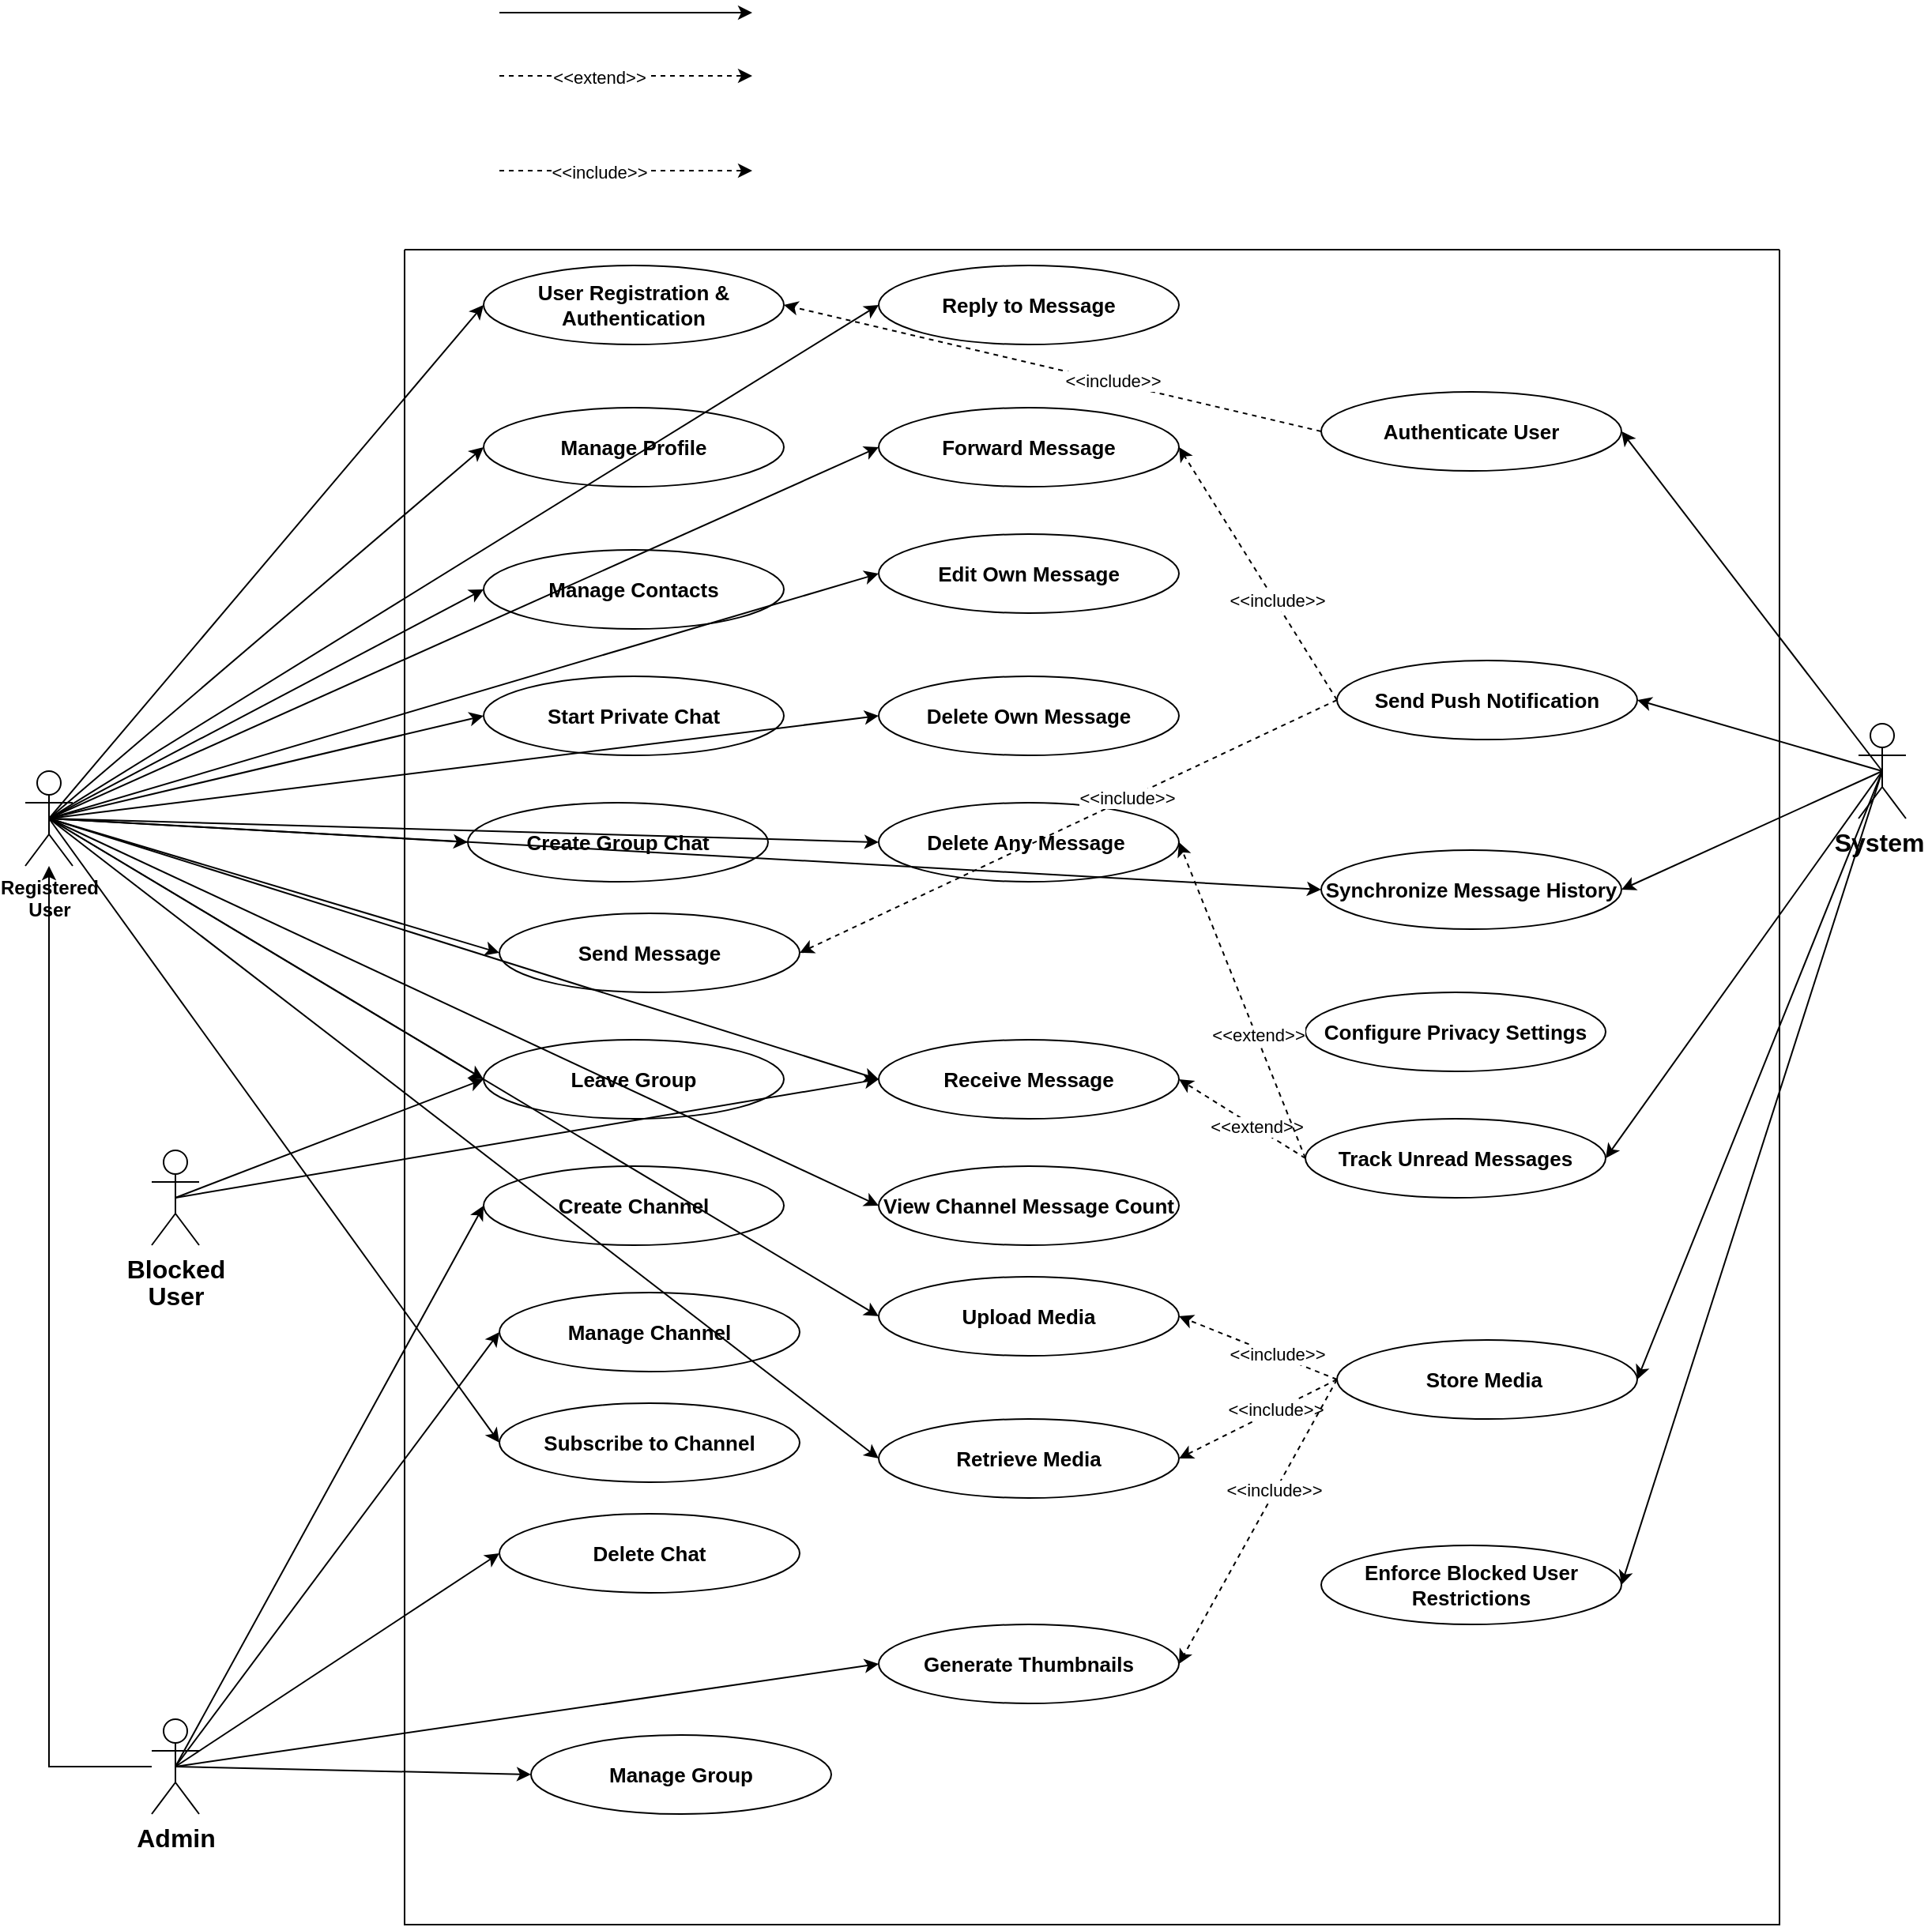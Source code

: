 <mxfile version="24.7.8">
  <diagram name="Page-1" id="CMhevKf3GD1KP75P-REN">
    <mxGraphModel dx="1156" dy="-207" grid="1" gridSize="10" guides="1" tooltips="1" connect="1" arrows="1" fold="1" page="1" pageScale="1" pageWidth="850" pageHeight="1400" math="0" shadow="0">
      <root>
        <mxCell id="0" />
        <mxCell id="1" parent="0" />
        <mxCell id="kx3W0ZN1TxM2vZaIyWMh-42" value="&lt;b style=&quot;&quot;&gt;&lt;span style=&quot;line-height: 107%;&quot;&gt;Registered&lt;br&gt;User&lt;/span&gt;&lt;/b&gt;" style="shape=umlActor;verticalLabelPosition=bottom;verticalAlign=top;html=1;outlineConnect=0;" vertex="1" parent="1">
          <mxGeometry x="100" y="1920" width="30" height="60" as="geometry" />
        </mxCell>
        <mxCell id="kx3W0ZN1TxM2vZaIyWMh-43" value="" style="swimlane;startSize=0;fontStyle=1;fontSize=13;" vertex="1" parent="1">
          <mxGeometry x="340" y="1590" width="870" height="1060" as="geometry" />
        </mxCell>
        <mxCell id="kx3W0ZN1TxM2vZaIyWMh-44" value="User Registration &amp;amp; Authentication" style="ellipse;whiteSpace=wrap;html=1;fontStyle=1;fontSize=13;" vertex="1" parent="kx3W0ZN1TxM2vZaIyWMh-43">
          <mxGeometry x="50" y="10" width="190" height="50" as="geometry" />
        </mxCell>
        <mxCell id="kx3W0ZN1TxM2vZaIyWMh-45" value="Delete Chat" style="ellipse;whiteSpace=wrap;html=1;fontStyle=1;fontSize=13;" vertex="1" parent="kx3W0ZN1TxM2vZaIyWMh-43">
          <mxGeometry x="60" y="800" width="190" height="50" as="geometry" />
        </mxCell>
        <mxCell id="kx3W0ZN1TxM2vZaIyWMh-46" value="Leave Group" style="ellipse;whiteSpace=wrap;html=1;fontStyle=1;fontSize=13;" vertex="1" parent="kx3W0ZN1TxM2vZaIyWMh-43">
          <mxGeometry x="50" y="500" width="190" height="50" as="geometry" />
        </mxCell>
        <mxCell id="kx3W0ZN1TxM2vZaIyWMh-47" value="Manage Contacts" style="ellipse;whiteSpace=wrap;html=1;fontStyle=1;fontSize=13;" vertex="1" parent="kx3W0ZN1TxM2vZaIyWMh-43">
          <mxGeometry x="50" y="190" width="190" height="50" as="geometry" />
        </mxCell>
        <mxCell id="kx3W0ZN1TxM2vZaIyWMh-48" value="Manage Profile" style="ellipse;whiteSpace=wrap;html=1;fontStyle=1;fontSize=13;" vertex="1" parent="kx3W0ZN1TxM2vZaIyWMh-43">
          <mxGeometry x="50" y="100" width="190" height="50" as="geometry" />
        </mxCell>
        <mxCell id="kx3W0ZN1TxM2vZaIyWMh-49" value="Manage Group" style="ellipse;whiteSpace=wrap;html=1;fontStyle=1;fontSize=13;" vertex="1" parent="kx3W0ZN1TxM2vZaIyWMh-43">
          <mxGeometry x="80" y="940" width="190" height="50" as="geometry" />
        </mxCell>
        <mxCell id="kx3W0ZN1TxM2vZaIyWMh-50" value="Create Group Chat" style="ellipse;whiteSpace=wrap;html=1;fontStyle=1;fontSize=13;" vertex="1" parent="kx3W0ZN1TxM2vZaIyWMh-43">
          <mxGeometry x="40" y="350" width="190" height="50" as="geometry" />
        </mxCell>
        <mxCell id="kx3W0ZN1TxM2vZaIyWMh-51" value="Start Private Chat" style="ellipse;whiteSpace=wrap;html=1;fontStyle=1;fontSize=13;" vertex="1" parent="kx3W0ZN1TxM2vZaIyWMh-43">
          <mxGeometry x="50" y="270" width="190" height="50" as="geometry" />
        </mxCell>
        <mxCell id="kx3W0ZN1TxM2vZaIyWMh-52" value="Subscribe to Channel" style="ellipse;whiteSpace=wrap;html=1;fontStyle=1;fontSize=13;" vertex="1" parent="kx3W0ZN1TxM2vZaIyWMh-43">
          <mxGeometry x="60" y="730" width="190" height="50" as="geometry" />
        </mxCell>
        <mxCell id="kx3W0ZN1TxM2vZaIyWMh-53" value="Manage Channel " style="ellipse;whiteSpace=wrap;html=1;fontStyle=1;fontSize=13;" vertex="1" parent="kx3W0ZN1TxM2vZaIyWMh-43">
          <mxGeometry x="60" y="660" width="190" height="50" as="geometry" />
        </mxCell>
        <mxCell id="kx3W0ZN1TxM2vZaIyWMh-54" value="Create Channel" style="ellipse;whiteSpace=wrap;html=1;fontStyle=1;fontSize=13;" vertex="1" parent="kx3W0ZN1TxM2vZaIyWMh-43">
          <mxGeometry x="50" y="580" width="190" height="50" as="geometry" />
        </mxCell>
        <mxCell id="kx3W0ZN1TxM2vZaIyWMh-56" value="Send Message" style="ellipse;whiteSpace=wrap;html=1;fontStyle=1;fontSize=13;" vertex="1" parent="kx3W0ZN1TxM2vZaIyWMh-43">
          <mxGeometry x="60" y="420" width="190" height="50" as="geometry" />
        </mxCell>
        <mxCell id="kx3W0ZN1TxM2vZaIyWMh-57" value="Receive Message" style="ellipse;whiteSpace=wrap;html=1;fontStyle=1;fontSize=13;" vertex="1" parent="kx3W0ZN1TxM2vZaIyWMh-43">
          <mxGeometry x="300" y="500" width="190" height="50" as="geometry" />
        </mxCell>
        <mxCell id="kx3W0ZN1TxM2vZaIyWMh-58" value="Reply to Message" style="ellipse;whiteSpace=wrap;html=1;fontStyle=1;fontSize=13;" vertex="1" parent="kx3W0ZN1TxM2vZaIyWMh-43">
          <mxGeometry x="300" y="10" width="190" height="50" as="geometry" />
        </mxCell>
        <mxCell id="kx3W0ZN1TxM2vZaIyWMh-59" value="Forward Message" style="ellipse;whiteSpace=wrap;html=1;fontStyle=1;fontSize=13;" vertex="1" parent="kx3W0ZN1TxM2vZaIyWMh-43">
          <mxGeometry x="300" y="100" width="190" height="50" as="geometry" />
        </mxCell>
        <mxCell id="kx3W0ZN1TxM2vZaIyWMh-60" value="Edit Own&amp;nbsp;Message" style="ellipse;whiteSpace=wrap;html=1;fontStyle=1;fontSize=13;" vertex="1" parent="kx3W0ZN1TxM2vZaIyWMh-43">
          <mxGeometry x="300" y="180" width="190" height="50" as="geometry" />
        </mxCell>
        <mxCell id="kx3W0ZN1TxM2vZaIyWMh-61" value="Delete Own Message" style="ellipse;whiteSpace=wrap;html=1;fontStyle=1;fontSize=13;" vertex="1" parent="kx3W0ZN1TxM2vZaIyWMh-43">
          <mxGeometry x="300" y="270" width="190" height="50" as="geometry" />
        </mxCell>
        <mxCell id="kx3W0ZN1TxM2vZaIyWMh-62" value="Delete Any Message&amp;nbsp;" style="ellipse;whiteSpace=wrap;html=1;fontStyle=1;fontSize=13;" vertex="1" parent="kx3W0ZN1TxM2vZaIyWMh-43">
          <mxGeometry x="300" y="350" width="190" height="50" as="geometry" />
        </mxCell>
        <mxCell id="kx3W0ZN1TxM2vZaIyWMh-63" value="Synchronize Message History" style="ellipse;whiteSpace=wrap;html=1;fontStyle=1;fontSize=13;" vertex="1" parent="kx3W0ZN1TxM2vZaIyWMh-43">
          <mxGeometry x="580" y="380" width="190" height="50" as="geometry" />
        </mxCell>
        <mxCell id="kx3W0ZN1TxM2vZaIyWMh-64" value="Track Unread Messages" style="ellipse;whiteSpace=wrap;html=1;fontStyle=1;fontSize=13;" vertex="1" parent="kx3W0ZN1TxM2vZaIyWMh-43">
          <mxGeometry x="570" y="550" width="190" height="50" as="geometry" />
        </mxCell>
        <mxCell id="kx3W0ZN1TxM2vZaIyWMh-65" value="View Channel Message Count" style="ellipse;whiteSpace=wrap;html=1;fontStyle=1;fontSize=13;" vertex="1" parent="kx3W0ZN1TxM2vZaIyWMh-43">
          <mxGeometry x="300" y="580" width="190" height="50" as="geometry" />
        </mxCell>
        <mxCell id="kx3W0ZN1TxM2vZaIyWMh-66" value="Upload Media" style="ellipse;whiteSpace=wrap;html=1;fontStyle=1;fontSize=13;" vertex="1" parent="kx3W0ZN1TxM2vZaIyWMh-43">
          <mxGeometry x="300" y="650" width="190" height="50" as="geometry" />
        </mxCell>
        <mxCell id="kx3W0ZN1TxM2vZaIyWMh-67" value="Store Media&amp;nbsp;" style="ellipse;whiteSpace=wrap;html=1;fontStyle=1;fontSize=13;" vertex="1" parent="kx3W0ZN1TxM2vZaIyWMh-43">
          <mxGeometry x="590" y="690" width="190" height="50" as="geometry" />
        </mxCell>
        <mxCell id="kx3W0ZN1TxM2vZaIyWMh-68" value="Retrieve Media" style="ellipse;whiteSpace=wrap;html=1;fontStyle=1;fontSize=13;" vertex="1" parent="kx3W0ZN1TxM2vZaIyWMh-43">
          <mxGeometry x="300" y="740" width="190" height="50" as="geometry" />
        </mxCell>
        <mxCell id="kx3W0ZN1TxM2vZaIyWMh-69" value="Generate Thumbnails " style="ellipse;whiteSpace=wrap;html=1;fontStyle=1;fontSize=13;" vertex="1" parent="kx3W0ZN1TxM2vZaIyWMh-43">
          <mxGeometry x="300" y="870" width="190" height="50" as="geometry" />
        </mxCell>
        <mxCell id="kx3W0ZN1TxM2vZaIyWMh-70" value="Send Push Notification " style="ellipse;whiteSpace=wrap;html=1;fontStyle=1;fontSize=13;" vertex="1" parent="kx3W0ZN1TxM2vZaIyWMh-43">
          <mxGeometry x="590" y="260" width="190" height="50" as="geometry" />
        </mxCell>
        <mxCell id="kx3W0ZN1TxM2vZaIyWMh-71" value="Enforce Blocked User Restrictions" style="ellipse;whiteSpace=wrap;html=1;fontStyle=1;fontSize=13;" vertex="1" parent="kx3W0ZN1TxM2vZaIyWMh-43">
          <mxGeometry x="580" y="820" width="190" height="50" as="geometry" />
        </mxCell>
        <mxCell id="kx3W0ZN1TxM2vZaIyWMh-72" value="Authenticate User " style="ellipse;whiteSpace=wrap;html=1;fontStyle=1;fontSize=13;" vertex="1" parent="kx3W0ZN1TxM2vZaIyWMh-43">
          <mxGeometry x="580" y="90" width="190" height="50" as="geometry" />
        </mxCell>
        <mxCell id="kx3W0ZN1TxM2vZaIyWMh-73" value="Configure Privacy Settings" style="ellipse;whiteSpace=wrap;html=1;fontStyle=1;fontSize=13;" vertex="1" parent="kx3W0ZN1TxM2vZaIyWMh-43">
          <mxGeometry x="570" y="470" width="190" height="50" as="geometry" />
        </mxCell>
        <mxCell id="kx3W0ZN1TxM2vZaIyWMh-119" value="" style="endArrow=classic;html=1;rounded=0;dashed=1;exitX=0;exitY=0.5;exitDx=0;exitDy=0;entryX=1;entryY=0.5;entryDx=0;entryDy=0;" edge="1" parent="kx3W0ZN1TxM2vZaIyWMh-43" source="kx3W0ZN1TxM2vZaIyWMh-72" target="kx3W0ZN1TxM2vZaIyWMh-44">
          <mxGeometry width="50" height="50" relative="1" as="geometry">
            <mxPoint x="315" y="70" as="sourcePoint" />
            <mxPoint x="475" y="70" as="targetPoint" />
          </mxGeometry>
        </mxCell>
        <mxCell id="kx3W0ZN1TxM2vZaIyWMh-120" value="&amp;lt;&amp;lt;include&amp;gt;&amp;gt;" style="edgeLabel;html=1;align=center;verticalAlign=middle;resizable=0;points=[];" vertex="1" connectable="0" parent="kx3W0ZN1TxM2vZaIyWMh-119">
          <mxGeometry x="-0.219" y="-1" relative="1" as="geometry">
            <mxPoint as="offset" />
          </mxGeometry>
        </mxCell>
        <mxCell id="kx3W0ZN1TxM2vZaIyWMh-121" value="" style="endArrow=classic;html=1;rounded=0;dashed=1;exitX=0;exitY=0.5;exitDx=0;exitDy=0;entryX=1;entryY=0.5;entryDx=0;entryDy=0;" edge="1" parent="kx3W0ZN1TxM2vZaIyWMh-43" source="kx3W0ZN1TxM2vZaIyWMh-67" target="kx3W0ZN1TxM2vZaIyWMh-68">
          <mxGeometry width="50" height="50" relative="1" as="geometry">
            <mxPoint x="590" y="125" as="sourcePoint" />
            <mxPoint x="250" y="45" as="targetPoint" />
          </mxGeometry>
        </mxCell>
        <mxCell id="kx3W0ZN1TxM2vZaIyWMh-122" value="&amp;lt;&amp;lt;include&amp;gt;&amp;gt;" style="edgeLabel;html=1;align=center;verticalAlign=middle;resizable=0;points=[];" vertex="1" connectable="0" parent="kx3W0ZN1TxM2vZaIyWMh-121">
          <mxGeometry x="-0.219" y="-1" relative="1" as="geometry">
            <mxPoint as="offset" />
          </mxGeometry>
        </mxCell>
        <mxCell id="kx3W0ZN1TxM2vZaIyWMh-123" value="" style="endArrow=classic;html=1;rounded=0;dashed=1;exitX=0;exitY=0.5;exitDx=0;exitDy=0;entryX=1;entryY=0.5;entryDx=0;entryDy=0;" edge="1" parent="kx3W0ZN1TxM2vZaIyWMh-43" source="kx3W0ZN1TxM2vZaIyWMh-67" target="kx3W0ZN1TxM2vZaIyWMh-66">
          <mxGeometry width="50" height="50" relative="1" as="geometry">
            <mxPoint x="600" y="725" as="sourcePoint" />
            <mxPoint x="500" y="775" as="targetPoint" />
          </mxGeometry>
        </mxCell>
        <mxCell id="kx3W0ZN1TxM2vZaIyWMh-124" value="&amp;lt;&amp;lt;include&amp;gt;&amp;gt;" style="edgeLabel;html=1;align=center;verticalAlign=middle;resizable=0;points=[];" vertex="1" connectable="0" parent="kx3W0ZN1TxM2vZaIyWMh-123">
          <mxGeometry x="-0.219" y="-1" relative="1" as="geometry">
            <mxPoint as="offset" />
          </mxGeometry>
        </mxCell>
        <mxCell id="kx3W0ZN1TxM2vZaIyWMh-125" value="" style="endArrow=classic;html=1;rounded=0;dashed=1;exitX=0;exitY=0.5;exitDx=0;exitDy=0;entryX=1;entryY=0.5;entryDx=0;entryDy=0;" edge="1" parent="kx3W0ZN1TxM2vZaIyWMh-43" source="kx3W0ZN1TxM2vZaIyWMh-64" target="kx3W0ZN1TxM2vZaIyWMh-57">
          <mxGeometry width="50" height="50" relative="1" as="geometry">
            <mxPoint x="510" y="648.82" as="sourcePoint" />
            <mxPoint x="670" y="648.82" as="targetPoint" />
          </mxGeometry>
        </mxCell>
        <mxCell id="kx3W0ZN1TxM2vZaIyWMh-126" value="&amp;lt;&amp;lt;extend&amp;gt;&amp;gt;" style="edgeLabel;html=1;align=center;verticalAlign=middle;resizable=0;points=[];" vertex="1" connectable="0" parent="kx3W0ZN1TxM2vZaIyWMh-125">
          <mxGeometry x="-0.219" y="-1" relative="1" as="geometry">
            <mxPoint as="offset" />
          </mxGeometry>
        </mxCell>
        <mxCell id="kx3W0ZN1TxM2vZaIyWMh-129" value="" style="endArrow=classic;html=1;rounded=0;dashed=1;exitX=0;exitY=0.5;exitDx=0;exitDy=0;entryX=1;entryY=0.5;entryDx=0;entryDy=0;" edge="1" parent="kx3W0ZN1TxM2vZaIyWMh-43" source="kx3W0ZN1TxM2vZaIyWMh-64" target="kx3W0ZN1TxM2vZaIyWMh-62">
          <mxGeometry width="50" height="50" relative="1" as="geometry">
            <mxPoint x="580" y="585" as="sourcePoint" />
            <mxPoint x="500" y="535" as="targetPoint" />
          </mxGeometry>
        </mxCell>
        <mxCell id="kx3W0ZN1TxM2vZaIyWMh-130" value="&amp;lt;&amp;lt;extend&amp;gt;&amp;gt;" style="edgeLabel;html=1;align=center;verticalAlign=middle;resizable=0;points=[];" vertex="1" connectable="0" parent="kx3W0ZN1TxM2vZaIyWMh-129">
          <mxGeometry x="-0.219" y="-1" relative="1" as="geometry">
            <mxPoint as="offset" />
          </mxGeometry>
        </mxCell>
        <mxCell id="kx3W0ZN1TxM2vZaIyWMh-131" value="" style="endArrow=classic;html=1;rounded=0;dashed=1;exitX=0;exitY=0.5;exitDx=0;exitDy=0;entryX=1;entryY=0.5;entryDx=0;entryDy=0;" edge="1" parent="kx3W0ZN1TxM2vZaIyWMh-43" source="kx3W0ZN1TxM2vZaIyWMh-67" target="kx3W0ZN1TxM2vZaIyWMh-69">
          <mxGeometry width="50" height="50" relative="1" as="geometry">
            <mxPoint x="600" y="725" as="sourcePoint" />
            <mxPoint x="500" y="775" as="targetPoint" />
          </mxGeometry>
        </mxCell>
        <mxCell id="kx3W0ZN1TxM2vZaIyWMh-132" value="&amp;lt;&amp;lt;include&amp;gt;&amp;gt;" style="edgeLabel;html=1;align=center;verticalAlign=middle;resizable=0;points=[];" vertex="1" connectable="0" parent="kx3W0ZN1TxM2vZaIyWMh-131">
          <mxGeometry x="-0.219" y="-1" relative="1" as="geometry">
            <mxPoint as="offset" />
          </mxGeometry>
        </mxCell>
        <mxCell id="kx3W0ZN1TxM2vZaIyWMh-134" value="" style="endArrow=classic;html=1;rounded=0;dashed=1;exitX=0;exitY=0.5;exitDx=0;exitDy=0;entryX=1;entryY=0.5;entryDx=0;entryDy=0;" edge="1" parent="kx3W0ZN1TxM2vZaIyWMh-43" source="kx3W0ZN1TxM2vZaIyWMh-70" target="kx3W0ZN1TxM2vZaIyWMh-56">
          <mxGeometry width="50" height="50" relative="1" as="geometry">
            <mxPoint x="600" y="725" as="sourcePoint" />
            <mxPoint x="500" y="685" as="targetPoint" />
          </mxGeometry>
        </mxCell>
        <mxCell id="kx3W0ZN1TxM2vZaIyWMh-135" value="&amp;lt;&amp;lt;include&amp;gt;&amp;gt;" style="edgeLabel;html=1;align=center;verticalAlign=middle;resizable=0;points=[];" vertex="1" connectable="0" parent="kx3W0ZN1TxM2vZaIyWMh-134">
          <mxGeometry x="-0.219" y="-1" relative="1" as="geometry">
            <mxPoint as="offset" />
          </mxGeometry>
        </mxCell>
        <mxCell id="kx3W0ZN1TxM2vZaIyWMh-136" value="" style="endArrow=classic;html=1;rounded=0;dashed=1;exitX=0;exitY=0.5;exitDx=0;exitDy=0;entryX=1;entryY=0.5;entryDx=0;entryDy=0;" edge="1" parent="kx3W0ZN1TxM2vZaIyWMh-43" source="kx3W0ZN1TxM2vZaIyWMh-70" target="kx3W0ZN1TxM2vZaIyWMh-59">
          <mxGeometry width="50" height="50" relative="1" as="geometry">
            <mxPoint x="590" y="885" as="sourcePoint" />
            <mxPoint x="260" y="965" as="targetPoint" />
          </mxGeometry>
        </mxCell>
        <mxCell id="kx3W0ZN1TxM2vZaIyWMh-137" value="&amp;lt;&amp;lt;include&amp;gt;&amp;gt;" style="edgeLabel;html=1;align=center;verticalAlign=middle;resizable=0;points=[];" vertex="1" connectable="0" parent="kx3W0ZN1TxM2vZaIyWMh-136">
          <mxGeometry x="-0.219" y="-1" relative="1" as="geometry">
            <mxPoint as="offset" />
          </mxGeometry>
        </mxCell>
        <mxCell id="kx3W0ZN1TxM2vZaIyWMh-74" value="" style="endArrow=classic;html=1;rounded=0;" edge="1" parent="1">
          <mxGeometry width="50" height="50" relative="1" as="geometry">
            <mxPoint x="400" y="1440" as="sourcePoint" />
            <mxPoint x="560" y="1440" as="targetPoint" />
          </mxGeometry>
        </mxCell>
        <mxCell id="kx3W0ZN1TxM2vZaIyWMh-75" value="&lt;b&gt;&lt;span style=&quot;font-size:12.0pt;line-height:107%;&lt;br/&gt;font-family:&amp;quot;Times New Roman&amp;quot;,serif;mso-fareast-font-family:&amp;quot;Times New Roman&amp;quot;;&lt;br/&gt;mso-ansi-language:EN-US;mso-fareast-language:EN-US;mso-bidi-language:AR-SA&quot;&gt;System&amp;nbsp;&lt;/span&gt;&lt;/b&gt;" style="shape=umlActor;verticalLabelPosition=bottom;verticalAlign=top;html=1;outlineConnect=0;" vertex="1" parent="1">
          <mxGeometry x="1260" y="1890" width="30" height="60" as="geometry" />
        </mxCell>
        <mxCell id="kx3W0ZN1TxM2vZaIyWMh-84" style="edgeStyle=orthogonalEdgeStyle;rounded=0;orthogonalLoop=1;jettySize=auto;html=1;" edge="1" parent="1" source="kx3W0ZN1TxM2vZaIyWMh-76" target="kx3W0ZN1TxM2vZaIyWMh-42">
          <mxGeometry relative="1" as="geometry" />
        </mxCell>
        <mxCell id="kx3W0ZN1TxM2vZaIyWMh-76" value="&lt;b&gt;&lt;span style=&quot;font-size:12.0pt;line-height:107%;&lt;br/&gt;font-family:&amp;quot;Times New Roman&amp;quot;,serif;mso-fareast-font-family:&amp;quot;Times New Roman&amp;quot;;&lt;br/&gt;mso-ansi-language:EN-US;mso-fareast-language:EN-US;mso-bidi-language:AR-SA&quot;&gt;Admin&lt;/span&gt;&lt;/b&gt;" style="shape=umlActor;verticalLabelPosition=bottom;verticalAlign=top;html=1;outlineConnect=0;" vertex="1" parent="1">
          <mxGeometry x="180" y="2520" width="30" height="60" as="geometry" />
        </mxCell>
        <mxCell id="kx3W0ZN1TxM2vZaIyWMh-77" value="&lt;b&gt;&lt;span style=&quot;font-size:12.0pt;line-height:107%;&lt;br/&gt;font-family:&amp;quot;Times New Roman&amp;quot;,serif;mso-fareast-font-family:&amp;quot;Times New Roman&amp;quot;;&lt;br/&gt;mso-ansi-language:EN-US;mso-fareast-language:EN-US;mso-bidi-language:AR-SA&quot;&gt;Blocked&lt;br/&gt;User&lt;/span&gt;&lt;/b&gt;" style="shape=umlActor;verticalLabelPosition=bottom;verticalAlign=top;html=1;outlineConnect=0;" vertex="1" parent="1">
          <mxGeometry x="180" y="2160" width="30" height="60" as="geometry" />
        </mxCell>
        <mxCell id="kx3W0ZN1TxM2vZaIyWMh-80" value="" style="endArrow=classic;html=1;rounded=0;dashed=1;" edge="1" parent="1">
          <mxGeometry width="50" height="50" relative="1" as="geometry">
            <mxPoint x="400" y="1540" as="sourcePoint" />
            <mxPoint x="560" y="1540" as="targetPoint" />
          </mxGeometry>
        </mxCell>
        <mxCell id="kx3W0ZN1TxM2vZaIyWMh-81" value="&amp;lt;&amp;lt;include&amp;gt;&amp;gt;" style="edgeLabel;html=1;align=center;verticalAlign=middle;resizable=0;points=[];" vertex="1" connectable="0" parent="kx3W0ZN1TxM2vZaIyWMh-80">
          <mxGeometry x="-0.219" y="-1" relative="1" as="geometry">
            <mxPoint as="offset" />
          </mxGeometry>
        </mxCell>
        <mxCell id="kx3W0ZN1TxM2vZaIyWMh-82" value="" style="endArrow=classic;html=1;rounded=0;dashed=1;" edge="1" parent="1">
          <mxGeometry width="50" height="50" relative="1" as="geometry">
            <mxPoint x="400" y="1480" as="sourcePoint" />
            <mxPoint x="560" y="1480" as="targetPoint" />
          </mxGeometry>
        </mxCell>
        <mxCell id="kx3W0ZN1TxM2vZaIyWMh-83" value="&amp;lt;&amp;lt;extend&amp;gt;&amp;gt;" style="edgeLabel;html=1;align=center;verticalAlign=middle;resizable=0;points=[];" vertex="1" connectable="0" parent="kx3W0ZN1TxM2vZaIyWMh-82">
          <mxGeometry x="-0.219" y="-1" relative="1" as="geometry">
            <mxPoint as="offset" />
          </mxGeometry>
        </mxCell>
        <mxCell id="kx3W0ZN1TxM2vZaIyWMh-87" value="" style="endArrow=classic;html=1;rounded=0;exitX=0.5;exitY=0.5;exitDx=0;exitDy=0;exitPerimeter=0;entryX=0;entryY=0.5;entryDx=0;entryDy=0;" edge="1" parent="1" source="kx3W0ZN1TxM2vZaIyWMh-42" target="kx3W0ZN1TxM2vZaIyWMh-44">
          <mxGeometry width="50" height="50" relative="1" as="geometry">
            <mxPoint x="80" y="1810" as="sourcePoint" />
            <mxPoint x="240" y="1810" as="targetPoint" />
          </mxGeometry>
        </mxCell>
        <mxCell id="kx3W0ZN1TxM2vZaIyWMh-88" value="" style="endArrow=classic;html=1;rounded=0;exitX=0.5;exitY=0.5;exitDx=0;exitDy=0;exitPerimeter=0;entryX=0;entryY=0.5;entryDx=0;entryDy=0;" edge="1" parent="1" source="kx3W0ZN1TxM2vZaIyWMh-42" target="kx3W0ZN1TxM2vZaIyWMh-48">
          <mxGeometry width="50" height="50" relative="1" as="geometry">
            <mxPoint x="125" y="1960" as="sourcePoint" />
            <mxPoint x="400" y="1635" as="targetPoint" />
          </mxGeometry>
        </mxCell>
        <mxCell id="kx3W0ZN1TxM2vZaIyWMh-89" value="" style="endArrow=classic;html=1;rounded=0;exitX=0.5;exitY=0.5;exitDx=0;exitDy=0;exitPerimeter=0;entryX=0;entryY=0.5;entryDx=0;entryDy=0;" edge="1" parent="1" source="kx3W0ZN1TxM2vZaIyWMh-42" target="kx3W0ZN1TxM2vZaIyWMh-47">
          <mxGeometry width="50" height="50" relative="1" as="geometry">
            <mxPoint x="125" y="1960" as="sourcePoint" />
            <mxPoint x="400" y="1725" as="targetPoint" />
          </mxGeometry>
        </mxCell>
        <mxCell id="kx3W0ZN1TxM2vZaIyWMh-90" value="" style="endArrow=classic;html=1;rounded=0;exitX=0.5;exitY=0.5;exitDx=0;exitDy=0;exitPerimeter=0;entryX=0;entryY=0.5;entryDx=0;entryDy=0;" edge="1" parent="1" source="kx3W0ZN1TxM2vZaIyWMh-42" target="kx3W0ZN1TxM2vZaIyWMh-51">
          <mxGeometry width="50" height="50" relative="1" as="geometry">
            <mxPoint x="125" y="1960" as="sourcePoint" />
            <mxPoint x="400" y="1815" as="targetPoint" />
          </mxGeometry>
        </mxCell>
        <mxCell id="kx3W0ZN1TxM2vZaIyWMh-92" value="" style="endArrow=classic;html=1;rounded=0;exitX=0.5;exitY=0.5;exitDx=0;exitDy=0;exitPerimeter=0;entryX=0;entryY=0.5;entryDx=0;entryDy=0;" edge="1" parent="1" source="kx3W0ZN1TxM2vZaIyWMh-76" target="kx3W0ZN1TxM2vZaIyWMh-49">
          <mxGeometry width="50" height="50" relative="1" as="geometry">
            <mxPoint x="205" y="2240" as="sourcePoint" />
            <mxPoint x="390" y="1975" as="targetPoint" />
          </mxGeometry>
        </mxCell>
        <mxCell id="kx3W0ZN1TxM2vZaIyWMh-93" value="" style="endArrow=classic;html=1;rounded=0;exitX=0.5;exitY=0.5;exitDx=0;exitDy=0;exitPerimeter=0;entryX=0;entryY=0.5;entryDx=0;entryDy=0;" edge="1" parent="1" source="kx3W0ZN1TxM2vZaIyWMh-42" target="kx3W0ZN1TxM2vZaIyWMh-46">
          <mxGeometry width="50" height="50" relative="1" as="geometry">
            <mxPoint x="205" y="2240" as="sourcePoint" />
            <mxPoint x="400" y="2035" as="targetPoint" />
          </mxGeometry>
        </mxCell>
        <mxCell id="kx3W0ZN1TxM2vZaIyWMh-94" value="" style="endArrow=classic;html=1;rounded=0;exitX=0.5;exitY=0.5;exitDx=0;exitDy=0;exitPerimeter=0;entryX=0;entryY=0.5;entryDx=0;entryDy=0;" edge="1" parent="1" source="kx3W0ZN1TxM2vZaIyWMh-76" target="kx3W0ZN1TxM2vZaIyWMh-54">
          <mxGeometry width="50" height="50" relative="1" as="geometry">
            <mxPoint x="205" y="2240" as="sourcePoint" />
            <mxPoint x="400" y="2035" as="targetPoint" />
          </mxGeometry>
        </mxCell>
        <mxCell id="kx3W0ZN1TxM2vZaIyWMh-95" value="" style="endArrow=classic;html=1;rounded=0;exitX=0.5;exitY=0.5;exitDx=0;exitDy=0;exitPerimeter=0;entryX=0;entryY=0.5;entryDx=0;entryDy=0;" edge="1" parent="1" source="kx3W0ZN1TxM2vZaIyWMh-76" target="kx3W0ZN1TxM2vZaIyWMh-53">
          <mxGeometry width="50" height="50" relative="1" as="geometry">
            <mxPoint x="205" y="2240" as="sourcePoint" />
            <mxPoint x="400" y="2205" as="targetPoint" />
          </mxGeometry>
        </mxCell>
        <mxCell id="kx3W0ZN1TxM2vZaIyWMh-96" value="" style="endArrow=classic;html=1;rounded=0;exitX=0.5;exitY=0.5;exitDx=0;exitDy=0;exitPerimeter=0;entryX=0;entryY=0.5;entryDx=0;entryDy=0;" edge="1" parent="1" source="kx3W0ZN1TxM2vZaIyWMh-42" target="kx3W0ZN1TxM2vZaIyWMh-52">
          <mxGeometry width="50" height="50" relative="1" as="geometry">
            <mxPoint x="125" y="1960" as="sourcePoint" />
            <mxPoint x="400" y="2125" as="targetPoint" />
          </mxGeometry>
        </mxCell>
        <mxCell id="kx3W0ZN1TxM2vZaIyWMh-97" value="" style="endArrow=classic;html=1;rounded=0;exitX=0.5;exitY=0.5;exitDx=0;exitDy=0;exitPerimeter=0;entryX=0;entryY=0.5;entryDx=0;entryDy=0;" edge="1" parent="1" source="kx3W0ZN1TxM2vZaIyWMh-42" target="kx3W0ZN1TxM2vZaIyWMh-56">
          <mxGeometry width="50" height="50" relative="1" as="geometry">
            <mxPoint x="130" y="2360" as="sourcePoint" />
            <mxPoint x="335" y="2405" as="targetPoint" />
          </mxGeometry>
        </mxCell>
        <mxCell id="kx3W0ZN1TxM2vZaIyWMh-98" value="" style="endArrow=classic;html=1;rounded=0;exitX=0.5;exitY=0.5;exitDx=0;exitDy=0;exitPerimeter=0;entryX=0;entryY=0.5;entryDx=0;entryDy=0;" edge="1" parent="1" source="kx3W0ZN1TxM2vZaIyWMh-76" target="kx3W0ZN1TxM2vZaIyWMh-45">
          <mxGeometry width="50" height="50" relative="1" as="geometry">
            <mxPoint x="180" y="2300" as="sourcePoint" />
            <mxPoint x="385" y="2345" as="targetPoint" />
          </mxGeometry>
        </mxCell>
        <mxCell id="kx3W0ZN1TxM2vZaIyWMh-99" value="" style="endArrow=classic;html=1;rounded=0;exitX=0.5;exitY=0.5;exitDx=0;exitDy=0;exitPerimeter=0;entryX=0;entryY=0.5;entryDx=0;entryDy=0;" edge="1" parent="1" source="kx3W0ZN1TxM2vZaIyWMh-42" target="kx3W0ZN1TxM2vZaIyWMh-57">
          <mxGeometry width="50" height="50" relative="1" as="geometry">
            <mxPoint x="125" y="1960" as="sourcePoint" />
            <mxPoint x="410" y="2555" as="targetPoint" />
          </mxGeometry>
        </mxCell>
        <mxCell id="kx3W0ZN1TxM2vZaIyWMh-100" value="" style="endArrow=classic;html=1;rounded=0;exitX=0.5;exitY=0.5;exitDx=0;exitDy=0;exitPerimeter=0;entryX=0;entryY=0.5;entryDx=0;entryDy=0;" edge="1" parent="1" source="kx3W0ZN1TxM2vZaIyWMh-42" target="kx3W0ZN1TxM2vZaIyWMh-58">
          <mxGeometry width="50" height="50" relative="1" as="geometry">
            <mxPoint x="125" y="1960" as="sourcePoint" />
            <mxPoint x="400" y="2125" as="targetPoint" />
          </mxGeometry>
        </mxCell>
        <mxCell id="kx3W0ZN1TxM2vZaIyWMh-101" value="" style="endArrow=classic;html=1;rounded=0;exitX=0.5;exitY=0.5;exitDx=0;exitDy=0;exitPerimeter=0;entryX=0;entryY=0.5;entryDx=0;entryDy=0;" edge="1" parent="1" source="kx3W0ZN1TxM2vZaIyWMh-42" target="kx3W0ZN1TxM2vZaIyWMh-59">
          <mxGeometry width="50" height="50" relative="1" as="geometry">
            <mxPoint x="125" y="1960" as="sourcePoint" />
            <mxPoint x="650" y="1635" as="targetPoint" />
          </mxGeometry>
        </mxCell>
        <mxCell id="kx3W0ZN1TxM2vZaIyWMh-102" value="" style="endArrow=classic;html=1;rounded=0;exitX=0.5;exitY=0.5;exitDx=0;exitDy=0;exitPerimeter=0;entryX=0;entryY=0.5;entryDx=0;entryDy=0;" edge="1" parent="1" source="kx3W0ZN1TxM2vZaIyWMh-42" target="kx3W0ZN1TxM2vZaIyWMh-60">
          <mxGeometry width="50" height="50" relative="1" as="geometry">
            <mxPoint x="125" y="1960" as="sourcePoint" />
            <mxPoint x="650" y="1725" as="targetPoint" />
          </mxGeometry>
        </mxCell>
        <mxCell id="kx3W0ZN1TxM2vZaIyWMh-103" value="" style="endArrow=classic;html=1;rounded=0;exitX=0.5;exitY=0.5;exitDx=0;exitDy=0;exitPerimeter=0;entryX=0;entryY=0.5;entryDx=0;entryDy=0;" edge="1" parent="1" source="kx3W0ZN1TxM2vZaIyWMh-42" target="kx3W0ZN1TxM2vZaIyWMh-61">
          <mxGeometry width="50" height="50" relative="1" as="geometry">
            <mxPoint x="125" y="1960" as="sourcePoint" />
            <mxPoint x="650" y="1805" as="targetPoint" />
          </mxGeometry>
        </mxCell>
        <mxCell id="kx3W0ZN1TxM2vZaIyWMh-104" value="" style="endArrow=classic;html=1;rounded=0;exitX=0.5;exitY=0.5;exitDx=0;exitDy=0;exitPerimeter=0;entryX=0;entryY=0.5;entryDx=0;entryDy=0;" edge="1" parent="1" source="kx3W0ZN1TxM2vZaIyWMh-42" target="kx3W0ZN1TxM2vZaIyWMh-62">
          <mxGeometry width="50" height="50" relative="1" as="geometry">
            <mxPoint x="125" y="1960" as="sourcePoint" />
            <mxPoint x="650" y="1895" as="targetPoint" />
          </mxGeometry>
        </mxCell>
        <mxCell id="kx3W0ZN1TxM2vZaIyWMh-105" value="" style="endArrow=classic;html=1;rounded=0;exitX=0.5;exitY=0.5;exitDx=0;exitDy=0;exitPerimeter=0;entryX=1;entryY=0.5;entryDx=0;entryDy=0;" edge="1" parent="1" source="kx3W0ZN1TxM2vZaIyWMh-75" target="kx3W0ZN1TxM2vZaIyWMh-63">
          <mxGeometry width="50" height="50" relative="1" as="geometry">
            <mxPoint x="1240" y="2080" as="sourcePoint" />
            <mxPoint x="1515" y="2245" as="targetPoint" />
          </mxGeometry>
        </mxCell>
        <mxCell id="kx3W0ZN1TxM2vZaIyWMh-107" value="" style="endArrow=classic;html=1;rounded=0;exitX=0.5;exitY=0.5;exitDx=0;exitDy=0;exitPerimeter=0;entryX=1;entryY=0.5;entryDx=0;entryDy=0;" edge="1" parent="1" source="kx3W0ZN1TxM2vZaIyWMh-75" target="kx3W0ZN1TxM2vZaIyWMh-72">
          <mxGeometry width="50" height="50" relative="1" as="geometry">
            <mxPoint x="1235" y="1757.5" as="sourcePoint" />
            <mxPoint x="1070" y="1832.5" as="targetPoint" />
          </mxGeometry>
        </mxCell>
        <mxCell id="kx3W0ZN1TxM2vZaIyWMh-108" value="" style="endArrow=classic;html=1;rounded=0;entryX=1;entryY=0.5;entryDx=0;entryDy=0;exitX=0.5;exitY=0.5;exitDx=0;exitDy=0;exitPerimeter=0;" edge="1" parent="1" source="kx3W0ZN1TxM2vZaIyWMh-75" target="kx3W0ZN1TxM2vZaIyWMh-64">
          <mxGeometry width="50" height="50" relative="1" as="geometry">
            <mxPoint x="1290" y="2010" as="sourcePoint" />
            <mxPoint x="1120" y="2005" as="targetPoint" />
          </mxGeometry>
        </mxCell>
        <mxCell id="kx3W0ZN1TxM2vZaIyWMh-109" value="" style="endArrow=classic;html=1;rounded=0;exitX=0.5;exitY=0.5;exitDx=0;exitDy=0;exitPerimeter=0;entryX=0;entryY=0.5;entryDx=0;entryDy=0;" edge="1" parent="1" source="kx3W0ZN1TxM2vZaIyWMh-42" target="kx3W0ZN1TxM2vZaIyWMh-65">
          <mxGeometry width="50" height="50" relative="1" as="geometry">
            <mxPoint x="125" y="1960" as="sourcePoint" />
            <mxPoint x="650" y="1975" as="targetPoint" />
          </mxGeometry>
        </mxCell>
        <mxCell id="kx3W0ZN1TxM2vZaIyWMh-110" value="" style="endArrow=classic;html=1;rounded=0;exitX=0.5;exitY=0.5;exitDx=0;exitDy=0;exitPerimeter=0;entryX=0;entryY=0.5;entryDx=0;entryDy=0;" edge="1" parent="1" source="kx3W0ZN1TxM2vZaIyWMh-42" target="kx3W0ZN1TxM2vZaIyWMh-66">
          <mxGeometry width="50" height="50" relative="1" as="geometry">
            <mxPoint x="125" y="1960" as="sourcePoint" />
            <mxPoint x="650" y="2205" as="targetPoint" />
          </mxGeometry>
        </mxCell>
        <mxCell id="kx3W0ZN1TxM2vZaIyWMh-111" value="" style="endArrow=classic;html=1;rounded=0;entryX=0;entryY=0.5;entryDx=0;entryDy=0;exitX=0.5;exitY=0.5;exitDx=0;exitDy=0;exitPerimeter=0;" edge="1" parent="1" source="kx3W0ZN1TxM2vZaIyWMh-42" target="kx3W0ZN1TxM2vZaIyWMh-68">
          <mxGeometry width="50" height="50" relative="1" as="geometry">
            <mxPoint x="107.143" y="1950" as="sourcePoint" />
            <mxPoint x="650" y="2275" as="targetPoint" />
          </mxGeometry>
        </mxCell>
        <mxCell id="kx3W0ZN1TxM2vZaIyWMh-112" value="" style="endArrow=classic;html=1;rounded=0;entryX=0;entryY=0.5;entryDx=0;entryDy=0;exitX=0.5;exitY=0.5;exitDx=0;exitDy=0;exitPerimeter=0;" edge="1" parent="1" source="kx3W0ZN1TxM2vZaIyWMh-76" target="kx3W0ZN1TxM2vZaIyWMh-69">
          <mxGeometry width="50" height="50" relative="1" as="geometry">
            <mxPoint x="190" y="2230" as="sourcePoint" />
            <mxPoint x="410" y="2425" as="targetPoint" />
          </mxGeometry>
        </mxCell>
        <mxCell id="kx3W0ZN1TxM2vZaIyWMh-113" value="" style="endArrow=classic;html=1;rounded=0;entryX=1;entryY=0.5;entryDx=0;entryDy=0;exitX=0.5;exitY=0.5;exitDx=0;exitDy=0;exitPerimeter=0;" edge="1" parent="1" source="kx3W0ZN1TxM2vZaIyWMh-75" target="kx3W0ZN1TxM2vZaIyWMh-67">
          <mxGeometry width="50" height="50" relative="1" as="geometry">
            <mxPoint x="1285" y="1930" as="sourcePoint" />
            <mxPoint x="1110" y="2175" as="targetPoint" />
          </mxGeometry>
        </mxCell>
        <mxCell id="kx3W0ZN1TxM2vZaIyWMh-114" value="" style="endArrow=classic;html=1;rounded=0;entryX=1;entryY=0.5;entryDx=0;entryDy=0;exitX=0.5;exitY=0.5;exitDx=0;exitDy=0;exitPerimeter=0;" edge="1" parent="1" source="kx3W0ZN1TxM2vZaIyWMh-75" target="kx3W0ZN1TxM2vZaIyWMh-70">
          <mxGeometry width="50" height="50" relative="1" as="geometry">
            <mxPoint x="1295" y="1940" as="sourcePoint" />
            <mxPoint x="1120" y="2185" as="targetPoint" />
          </mxGeometry>
        </mxCell>
        <mxCell id="kx3W0ZN1TxM2vZaIyWMh-115" value="" style="endArrow=classic;html=1;rounded=0;entryX=1;entryY=0.5;entryDx=0;entryDy=0;exitX=0.5;exitY=0.5;exitDx=0;exitDy=0;exitPerimeter=0;" edge="1" parent="1" source="kx3W0ZN1TxM2vZaIyWMh-75" target="kx3W0ZN1TxM2vZaIyWMh-71">
          <mxGeometry width="50" height="50" relative="1" as="geometry">
            <mxPoint x="1285" y="1930" as="sourcePoint" />
            <mxPoint x="1120" y="2475" as="targetPoint" />
          </mxGeometry>
        </mxCell>
        <mxCell id="kx3W0ZN1TxM2vZaIyWMh-116" value="" style="endArrow=classic;html=1;rounded=0;exitX=0.5;exitY=0.5;exitDx=0;exitDy=0;exitPerimeter=0;entryX=0;entryY=0.5;entryDx=0;entryDy=0;" edge="1" parent="1" source="kx3W0ZN1TxM2vZaIyWMh-77" target="kx3W0ZN1TxM2vZaIyWMh-57">
          <mxGeometry width="50" height="50" relative="1" as="geometry">
            <mxPoint x="205" y="2240" as="sourcePoint" />
            <mxPoint x="410" y="2425" as="targetPoint" />
          </mxGeometry>
        </mxCell>
        <mxCell id="kx3W0ZN1TxM2vZaIyWMh-117" value="" style="endArrow=classic;html=1;rounded=0;exitX=0.5;exitY=0.5;exitDx=0;exitDy=0;exitPerimeter=0;entryX=0;entryY=0.5;entryDx=0;entryDy=0;" edge="1" parent="1" source="kx3W0ZN1TxM2vZaIyWMh-77" target="kx3W0ZN1TxM2vZaIyWMh-46">
          <mxGeometry width="50" height="50" relative="1" as="geometry">
            <mxPoint x="205" y="2470" as="sourcePoint" />
            <mxPoint x="410" y="2625" as="targetPoint" />
          </mxGeometry>
        </mxCell>
        <mxCell id="kx3W0ZN1TxM2vZaIyWMh-118" value="" style="endArrow=classic;html=1;rounded=0;exitX=0.5;exitY=0.5;exitDx=0;exitDy=0;exitPerimeter=0;entryX=0;entryY=0.5;entryDx=0;entryDy=0;" edge="1" parent="1" source="kx3W0ZN1TxM2vZaIyWMh-42" target="kx3W0ZN1TxM2vZaIyWMh-50">
          <mxGeometry width="50" height="50" relative="1" as="geometry">
            <mxPoint x="125" y="1960" as="sourcePoint" />
            <mxPoint x="650" y="1975" as="targetPoint" />
          </mxGeometry>
        </mxCell>
        <mxCell id="kx3W0ZN1TxM2vZaIyWMh-133" value="" style="endArrow=classic;html=1;rounded=0;entryX=0;entryY=0.5;entryDx=0;entryDy=0;exitX=0.5;exitY=0.5;exitDx=0;exitDy=0;exitPerimeter=0;" edge="1" parent="1" source="kx3W0ZN1TxM2vZaIyWMh-42" target="kx3W0ZN1TxM2vZaIyWMh-63">
          <mxGeometry width="50" height="50" relative="1" as="geometry">
            <mxPoint x="120" y="1950" as="sourcePoint" />
            <mxPoint x="650" y="1975" as="targetPoint" />
          </mxGeometry>
        </mxCell>
      </root>
    </mxGraphModel>
  </diagram>
</mxfile>
